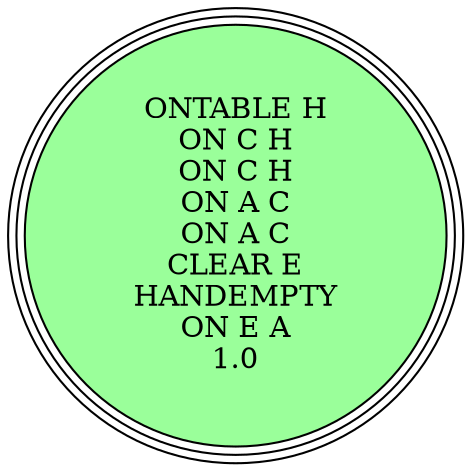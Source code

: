 digraph {
"ONTABLE H\nON C H\nON C H\nON A C\nON A C\nCLEAR E\nHANDEMPTY\nON E A\n1.0\n" [shape=circle, style=filled, fillcolor=palegreen1, peripheries=3];
"ONTABLE H\nON C H\nON C H\nON A C\nON A C\nCLEAR E\nHANDEMPTY\nON E A\n1.0\n" [shape=circle, style=filled, fillcolor=palegreen1, peripheries=3];
}
